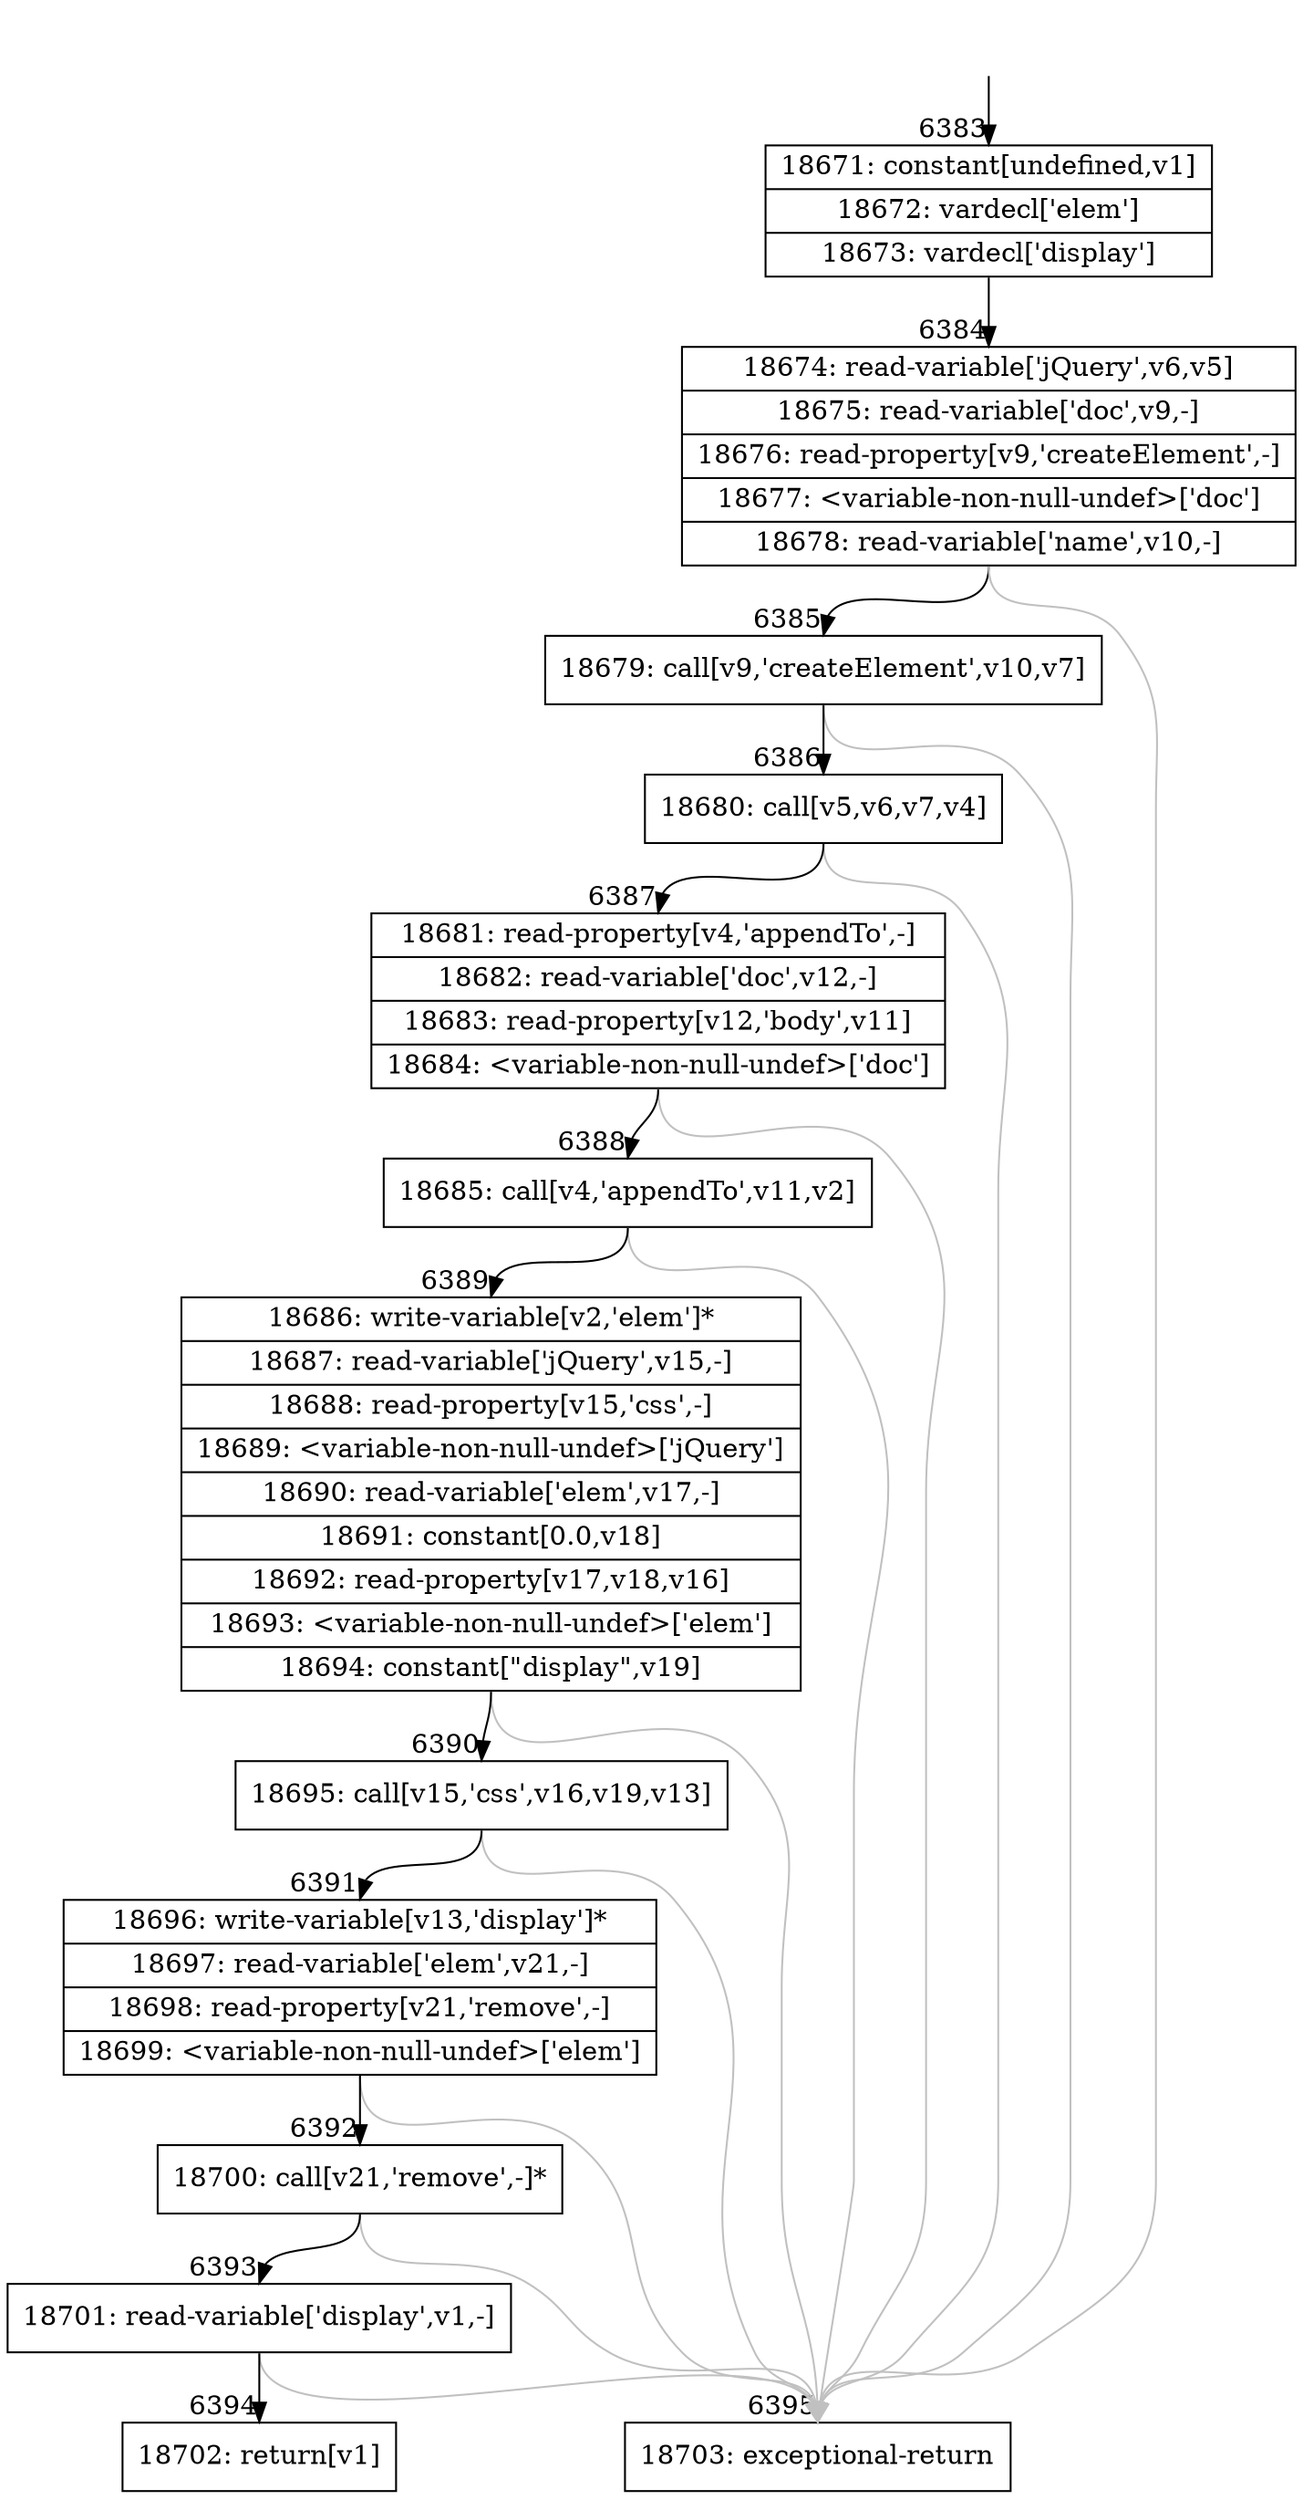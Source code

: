 digraph {
rankdir="TD"
BB_entry410[shape=none,label=""];
BB_entry410 -> BB6383 [tailport=s, headport=n, headlabel="    6383"]
BB6383 [shape=record label="{18671: constant[undefined,v1]|18672: vardecl['elem']|18673: vardecl['display']}" ] 
BB6383 -> BB6384 [tailport=s, headport=n, headlabel="      6384"]
BB6384 [shape=record label="{18674: read-variable['jQuery',v6,v5]|18675: read-variable['doc',v9,-]|18676: read-property[v9,'createElement',-]|18677: \<variable-non-null-undef\>['doc']|18678: read-variable['name',v10,-]}" ] 
BB6384 -> BB6385 [tailport=s, headport=n, headlabel="      6385"]
BB6384 -> BB6395 [tailport=s, headport=n, color=gray, headlabel="      6395"]
BB6385 [shape=record label="{18679: call[v9,'createElement',v10,v7]}" ] 
BB6385 -> BB6386 [tailport=s, headport=n, headlabel="      6386"]
BB6385 -> BB6395 [tailport=s, headport=n, color=gray]
BB6386 [shape=record label="{18680: call[v5,v6,v7,v4]}" ] 
BB6386 -> BB6387 [tailport=s, headport=n, headlabel="      6387"]
BB6386 -> BB6395 [tailport=s, headport=n, color=gray]
BB6387 [shape=record label="{18681: read-property[v4,'appendTo',-]|18682: read-variable['doc',v12,-]|18683: read-property[v12,'body',v11]|18684: \<variable-non-null-undef\>['doc']}" ] 
BB6387 -> BB6388 [tailport=s, headport=n, headlabel="      6388"]
BB6387 -> BB6395 [tailport=s, headport=n, color=gray]
BB6388 [shape=record label="{18685: call[v4,'appendTo',v11,v2]}" ] 
BB6388 -> BB6389 [tailport=s, headport=n, headlabel="      6389"]
BB6388 -> BB6395 [tailport=s, headport=n, color=gray]
BB6389 [shape=record label="{18686: write-variable[v2,'elem']*|18687: read-variable['jQuery',v15,-]|18688: read-property[v15,'css',-]|18689: \<variable-non-null-undef\>['jQuery']|18690: read-variable['elem',v17,-]|18691: constant[0.0,v18]|18692: read-property[v17,v18,v16]|18693: \<variable-non-null-undef\>['elem']|18694: constant[\"display\",v19]}" ] 
BB6389 -> BB6390 [tailport=s, headport=n, headlabel="      6390"]
BB6389 -> BB6395 [tailport=s, headport=n, color=gray]
BB6390 [shape=record label="{18695: call[v15,'css',v16,v19,v13]}" ] 
BB6390 -> BB6391 [tailport=s, headport=n, headlabel="      6391"]
BB6390 -> BB6395 [tailport=s, headport=n, color=gray]
BB6391 [shape=record label="{18696: write-variable[v13,'display']*|18697: read-variable['elem',v21,-]|18698: read-property[v21,'remove',-]|18699: \<variable-non-null-undef\>['elem']}" ] 
BB6391 -> BB6392 [tailport=s, headport=n, headlabel="      6392"]
BB6391 -> BB6395 [tailport=s, headport=n, color=gray]
BB6392 [shape=record label="{18700: call[v21,'remove',-]*}" ] 
BB6392 -> BB6393 [tailport=s, headport=n, headlabel="      6393"]
BB6392 -> BB6395 [tailport=s, headport=n, color=gray]
BB6393 [shape=record label="{18701: read-variable['display',v1,-]}" ] 
BB6393 -> BB6394 [tailport=s, headport=n, headlabel="      6394"]
BB6393 -> BB6395 [tailport=s, headport=n, color=gray]
BB6394 [shape=record label="{18702: return[v1]}" ] 
BB6395 [shape=record label="{18703: exceptional-return}" ] 
}
